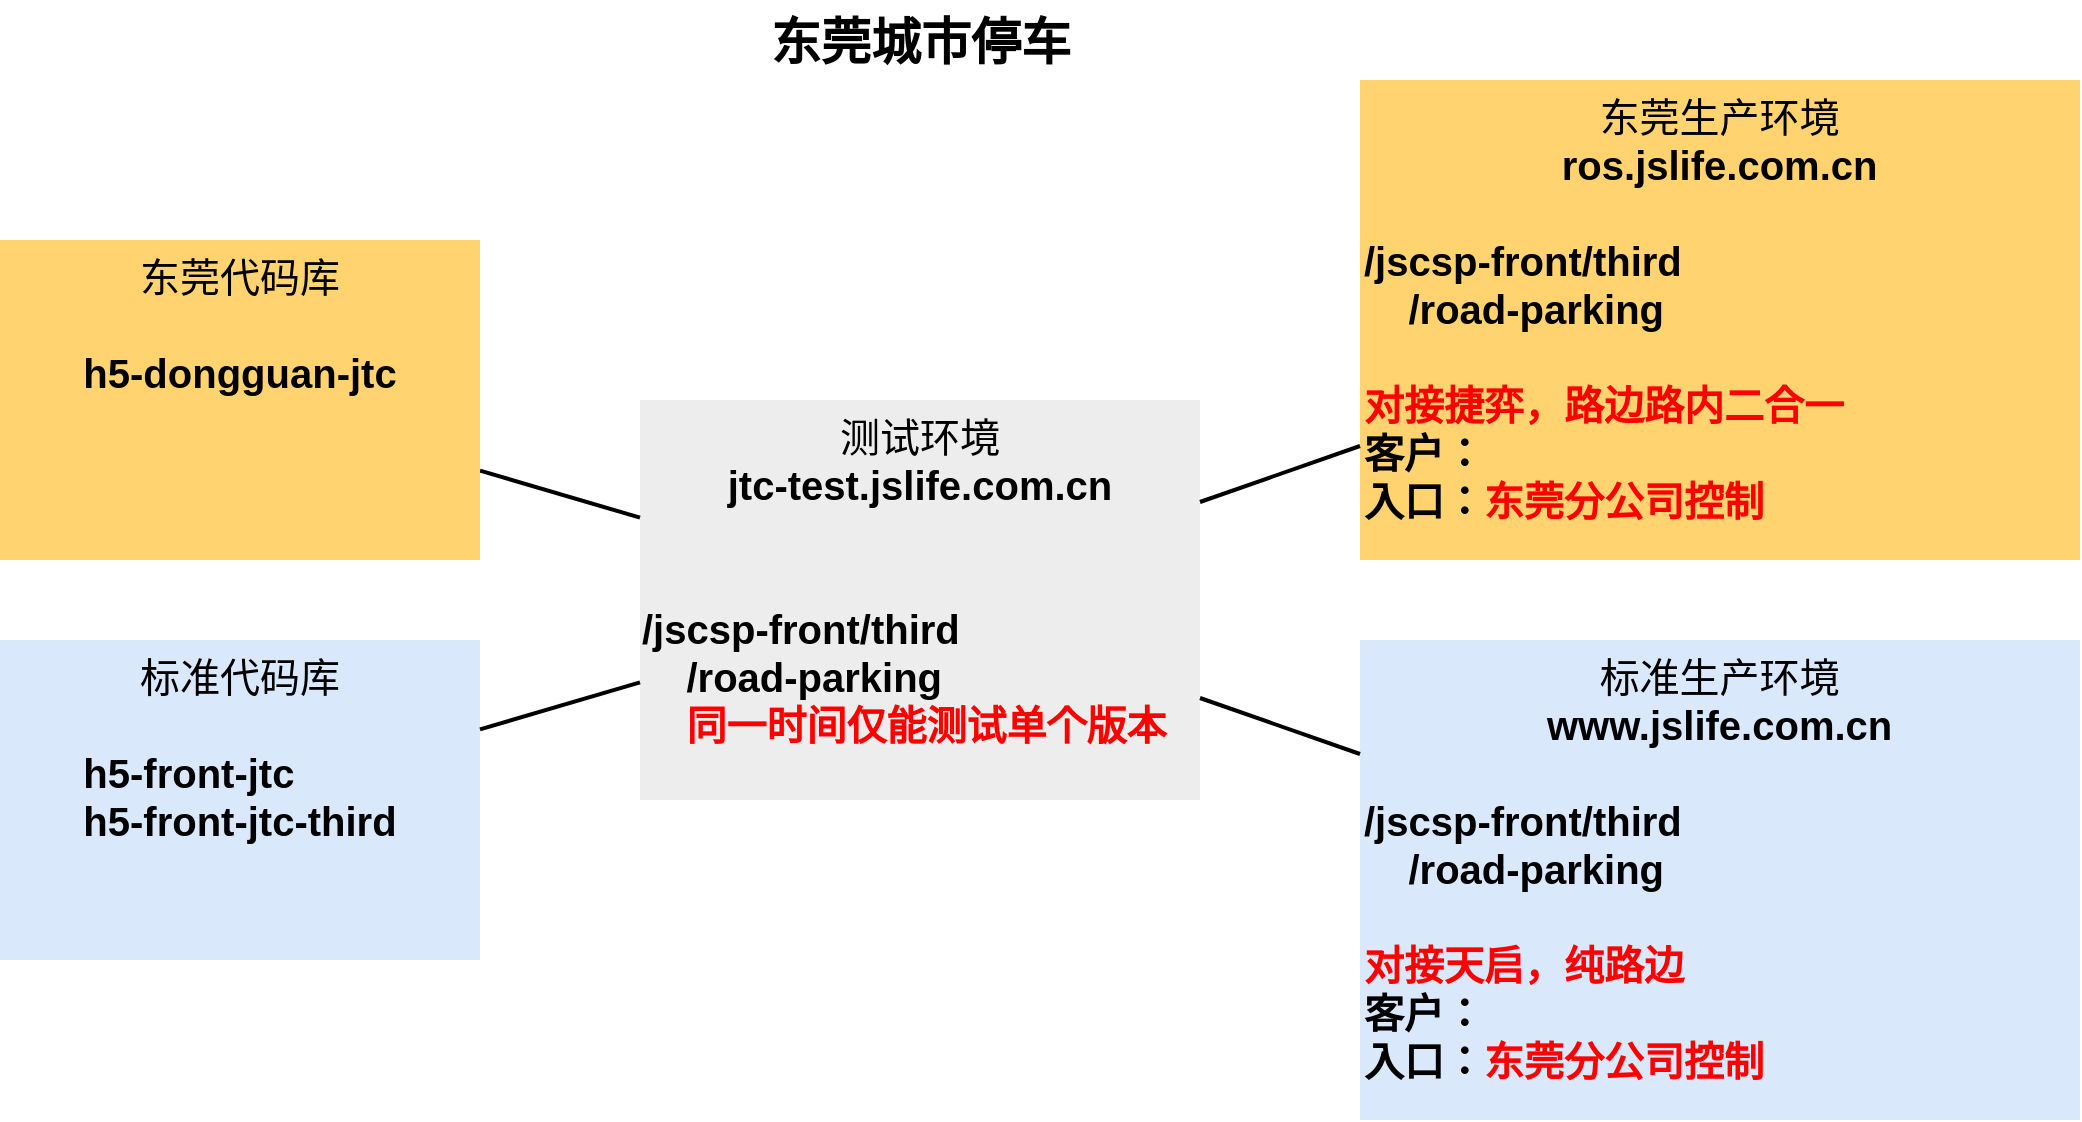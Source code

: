 <mxfile version="14.7.1" type="github">
  <diagram name="Page-1" id="e3a06f82-3646-2815-327d-82caf3d4e204">
    <mxGraphModel dx="1521" dy="794" grid="1" gridSize="10" guides="1" tooltips="1" connect="1" arrows="1" fold="1" page="1" pageScale="1.5" pageWidth="1169" pageHeight="826" background="none" math="0" shadow="0">
      <root>
        <mxCell id="0" style=";html=1;" />
        <mxCell id="1" style=";html=1;" parent="0" />
        <mxCell id="6a7d8f32e03d9370-61" value="&lt;div style=&quot;text-align: center&quot;&gt;&lt;span&gt;东莞生产环境&lt;/span&gt;&lt;/div&gt;&lt;b&gt;&lt;div style=&quot;text-align: center&quot;&gt;&lt;b&gt;ros.jslife.com.cn&lt;/b&gt;&lt;/div&gt;&lt;/b&gt;&lt;b&gt;&amp;nbsp; &amp;nbsp; &amp;nbsp; &amp;nbsp; &amp;nbsp; &amp;nbsp; &amp;nbsp; &amp;nbsp; &amp;nbsp; &amp;nbsp; &amp;nbsp; &amp;nbsp; &amp;nbsp; &amp;nbsp; &amp;nbsp; &amp;nbsp; &amp;nbsp; &amp;nbsp; &amp;nbsp; &amp;nbsp; &amp;nbsp; &amp;nbsp; &amp;nbsp; &amp;nbsp; &amp;nbsp; &amp;nbsp; &amp;nbsp; &amp;nbsp; &amp;nbsp; &amp;nbsp; &amp;nbsp; &amp;nbsp;&amp;nbsp;&lt;/b&gt;&lt;b&gt;&lt;br&gt;&lt;div&gt;&lt;div style=&quot;font-weight: 400&quot;&gt;&lt;b&gt;/jscsp-front/third&lt;/b&gt;&lt;/div&gt;&lt;div style=&quot;font-weight: 400&quot;&gt;&lt;b&gt;&amp;nbsp; &amp;nbsp; /road-parking&lt;/b&gt;&lt;/div&gt;&lt;/div&gt;&lt;div&gt;&lt;b&gt;&lt;font color=&quot;#ff0000&quot;&gt;&lt;br&gt;&lt;/font&gt;&lt;/b&gt;&lt;/div&gt;&lt;div&gt;&lt;b&gt;&lt;font color=&quot;#ff0000&quot;&gt;对接捷弈，路边路内二合一&lt;/font&gt;&lt;/b&gt;&lt;br&gt;&lt;/div&gt;&lt;div&gt;&lt;b&gt;客户：&lt;/b&gt;&lt;/div&gt;&lt;div&gt;&lt;b&gt;入口：&lt;font color=&quot;#ff0000&quot;&gt;东莞分公司控制&lt;/font&gt;&lt;/b&gt;&lt;/div&gt;&lt;/b&gt;" style="whiteSpace=wrap;html=1;fontSize=20;strokeColor=none;verticalAlign=top;fillColor=#FFD470;align=left;" parent="1" vertex="1">
          <mxGeometry x="680" y="40" width="360" height="240" as="geometry" />
        </mxCell>
        <mxCell id="6a7d8f32e03d9370-60" value="&lt;div style=&quot;text-align: center&quot;&gt;&lt;span&gt;标准生产环境&lt;/span&gt;&lt;/div&gt;&lt;b&gt;&lt;div style=&quot;text-align: center&quot;&gt;&lt;b&gt;www.jslife.com.cn&lt;/b&gt;&lt;/div&gt;&amp;nbsp; &amp;nbsp; &amp;nbsp; &amp;nbsp; &amp;nbsp; &amp;nbsp; &amp;nbsp; &amp;nbsp; &amp;nbsp; &amp;nbsp; &amp;nbsp; &amp;nbsp; &amp;nbsp; &amp;nbsp; &amp;nbsp; &amp;nbsp; &amp;nbsp; &amp;nbsp; &amp;nbsp; &amp;nbsp; &amp;nbsp; &amp;nbsp; &amp;nbsp; &amp;nbsp; &amp;nbsp; &amp;nbsp; &amp;nbsp; &amp;nbsp; &amp;nbsp; &amp;nbsp; &amp;nbsp; &amp;nbsp;&amp;nbsp;&lt;br&gt;&lt;/b&gt;&lt;b&gt;&lt;div&gt;&lt;div style=&quot;font-weight: 400&quot;&gt;&lt;b&gt;/jscsp-front/third&lt;/b&gt;&lt;/div&gt;&lt;div style=&quot;font-weight: 400&quot;&gt;&lt;b&gt;&amp;nbsp; &amp;nbsp; /road-parking&lt;/b&gt;&lt;/div&gt;&lt;/div&gt;&lt;div&gt;&lt;b&gt;&lt;font color=&quot;#ff0000&quot;&gt;&lt;br&gt;&lt;/font&gt;&lt;/b&gt;&lt;/div&gt;&lt;div&gt;&lt;b&gt;&lt;font color=&quot;#ff0000&quot;&gt;对接天启，纯路边&lt;/font&gt;&lt;/b&gt;&lt;/div&gt;&lt;div&gt;&lt;b&gt;客户：&lt;/b&gt;&lt;/div&gt;&lt;div&gt;&lt;b&gt;入口：&lt;font color=&quot;#ff0000&quot;&gt;东莞分公司控制&lt;/font&gt;&lt;/b&gt;&lt;/div&gt;&lt;/b&gt;" style="whiteSpace=wrap;html=1;fontSize=20;strokeColor=none;verticalAlign=top;fillColor=#DAE8FC;align=left;" parent="1" vertex="1">
          <mxGeometry x="680" y="320" width="360" height="240" as="geometry" />
        </mxCell>
        <mxCell id="6a7d8f32e03d9370-59" value="测试环境&lt;br&gt;&lt;b&gt;jtc-test.jslife.com.cn&lt;/b&gt;&lt;br&gt;&amp;nbsp; &amp;nbsp; &amp;nbsp; &amp;nbsp; &amp;nbsp; &amp;nbsp; &amp;nbsp; &amp;nbsp; &amp;nbsp; &amp;nbsp; &amp;nbsp; &amp;nbsp; &amp;nbsp; &amp;nbsp; &amp;nbsp; &amp;nbsp; &amp;nbsp; &amp;nbsp; &amp;nbsp; &amp;nbsp; &amp;nbsp; &amp;nbsp; &amp;nbsp; &amp;nbsp; &amp;nbsp; &amp;nbsp; &amp;nbsp; &amp;nbsp; &amp;nbsp;&lt;br&gt;&lt;div style=&quot;text-align: left&quot;&gt;&lt;span&gt;&lt;b&gt;/jscsp-front/third&lt;/b&gt;&lt;/span&gt;&lt;/div&gt;&lt;div style=&quot;text-align: left&quot;&gt;&lt;span&gt;&lt;b&gt;&amp;nbsp; &amp;nbsp; /road-parking&lt;/b&gt;&lt;/span&gt;&lt;/div&gt;&lt;div style=&quot;text-align: left&quot;&gt;&lt;b&gt;&amp;nbsp; &amp;nbsp; &lt;font color=&quot;#ff0000&quot;&gt;同一时间仅能测试单个版本&lt;/font&gt;&lt;/b&gt;&lt;/div&gt;" style="whiteSpace=wrap;html=1;fillColor=#EDEDED;fontSize=20;strokeColor=none;verticalAlign=top;" parent="1" vertex="1">
          <mxGeometry x="320" y="200" width="280" height="200" as="geometry" />
        </mxCell>
        <mxCell id="6a7d8f32e03d9370-58" value="标准代码库&lt;br&gt;&lt;br&gt;&lt;div style=&quot;text-align: left&quot;&gt;&lt;b&gt;h5-front-jtc&lt;/b&gt;&lt;/div&gt;&lt;b&gt;&lt;div style=&quot;text-align: left&quot;&gt;&lt;b&gt;h5-front-jtc-third&lt;/b&gt;&lt;/div&gt;&lt;/b&gt;" style="whiteSpace=wrap;html=1;fillColor=#dae8fc;fontSize=20;strokeColor=none;verticalAlign=top;" parent="1" vertex="1">
          <mxGeometry y="320" width="240" height="160" as="geometry" />
        </mxCell>
        <mxCell id="j2oiQKVscd1AGmcSYkZs-3" value="" style="rounded=0;orthogonalLoop=1;jettySize=auto;html=1;fontSize=14;strokeWidth=2;endFill=0;endArrow=none;endSize=10;startSize=10;" edge="1" parent="1" source="6a7d8f32e03d9370-57" target="6a7d8f32e03d9370-59">
          <mxGeometry relative="1" as="geometry" />
        </mxCell>
        <mxCell id="6a7d8f32e03d9370-57" value="东莞代码库&lt;br&gt;&lt;br&gt;&lt;div style=&quot;text-align: left&quot;&gt;&lt;b&gt;h5-dongguan-jtc&lt;/b&gt;&lt;/div&gt;" style="whiteSpace=wrap;html=1;fillColor=#FFD470;gradientColor=none;fontSize=20;strokeColor=none;verticalAlign=top;" parent="1" vertex="1">
          <mxGeometry y="120" width="240" height="160" as="geometry" />
        </mxCell>
        <mxCell id="6a7d8f32e03d9370-35" style="edgeStyle=none;rounded=0;html=1;startSize=10;endSize=10;jettySize=auto;orthogonalLoop=1;fontSize=14;endArrow=none;endFill=0;strokeWidth=2;" parent="1" source="6a7d8f32e03d9370-58" target="6a7d8f32e03d9370-59" edge="1">
          <mxGeometry relative="1" as="geometry">
            <mxPoint x="8.5" y="452.524" as="sourcePoint" />
          </mxGeometry>
        </mxCell>
        <mxCell id="6a7d8f32e03d9370-42" style="edgeStyle=none;rounded=0;html=1;startSize=10;endSize=10;jettySize=auto;orthogonalLoop=1;fontSize=14;endArrow=none;endFill=0;strokeWidth=2;" parent="1" source="6a7d8f32e03d9370-11" edge="1">
          <mxGeometry relative="1" as="geometry">
            <mxPoint x="759" y="365.883" as="targetPoint" />
          </mxGeometry>
        </mxCell>
        <mxCell id="j2oiQKVscd1AGmcSYkZs-2" value="" style="edgeStyle=orthogonalEdgeStyle;rounded=0;orthogonalLoop=1;jettySize=auto;html=1;" edge="1" parent="1" source="6a7d8f32e03d9370-17">
          <mxGeometry relative="1" as="geometry">
            <mxPoint x="679" y="202.5" as="targetPoint" />
          </mxGeometry>
        </mxCell>
        <mxCell id="6a7d8f32e03d9370-46" style="edgeStyle=none;rounded=0;html=1;startSize=10;endSize=10;jettySize=auto;orthogonalLoop=1;fontSize=14;endArrow=none;endFill=0;strokeWidth=2;" parent="1" source="6a7d8f32e03d9370-59" target="6a7d8f32e03d9370-61" edge="1">
          <mxGeometry relative="1" as="geometry">
            <mxPoint x="374" y="304.241" as="sourcePoint" />
          </mxGeometry>
        </mxCell>
        <mxCell id="6a7d8f32e03d9370-47" style="edgeStyle=none;rounded=0;html=1;startSize=10;endSize=10;jettySize=auto;orthogonalLoop=1;fontSize=14;endArrow=none;endFill=0;strokeWidth=2;" parent="1" source="6a7d8f32e03d9370-59" target="6a7d8f32e03d9370-60" edge="1">
          <mxGeometry relative="1" as="geometry">
            <mxPoint x="374" y="438.91" as="sourcePoint" />
          </mxGeometry>
        </mxCell>
        <mxCell id="6a7d8f32e03d9370-62" value="东莞城市停车" style="text;strokeColor=none;fillColor=none;html=1;fontSize=25;fontStyle=1;verticalAlign=middle;align=center;" parent="1" vertex="1">
          <mxGeometry x="29.5" width="861" height="40" as="geometry" />
        </mxCell>
      </root>
    </mxGraphModel>
  </diagram>
</mxfile>
